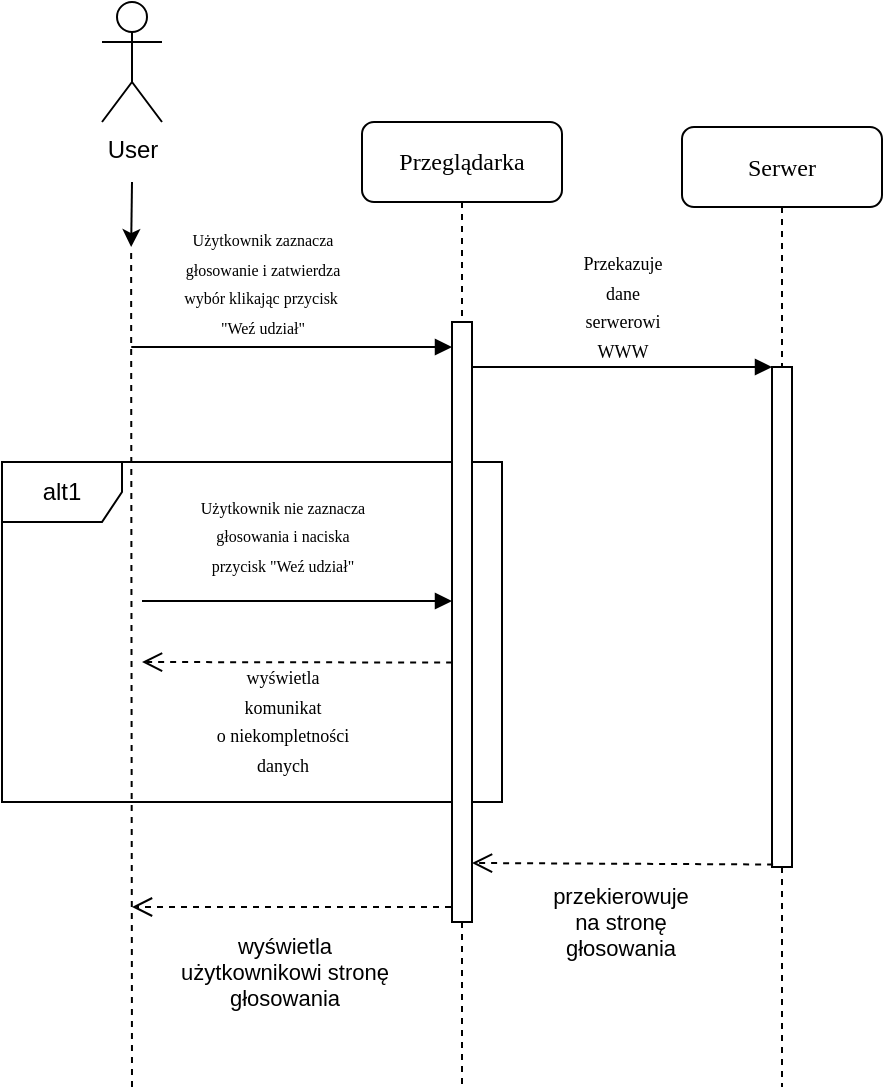 <mxfile version="14.5.1" type="device"><diagram name="Page-1" id="13e1069c-82ec-6db2-03f1-153e76fe0fe0"><mxGraphModel dx="2955" dy="1910" grid="1" gridSize="10" guides="1" tooltips="1" connect="1" arrows="1" fold="1" page="1" pageScale="1" pageWidth="1100" pageHeight="850" background="#ffffff" math="0" shadow="0"><root><mxCell id="0"/><mxCell id="1" parent="0"/><mxCell id="YcdszD4uyHlfy6FWipwZ-1" value="alt1" style="shape=umlFrame;whiteSpace=wrap;html=1;" vertex="1" parent="1"><mxGeometry x="40" y="250" width="250" height="170" as="geometry"/></mxCell><mxCell id="YcdszD4uyHlfy6FWipwZ-2" value="Przeglądarka" style="shape=umlLifeline;perimeter=lifelinePerimeter;whiteSpace=wrap;html=1;container=1;collapsible=0;recursiveResize=0;outlineConnect=0;rounded=1;shadow=0;comic=0;labelBackgroundColor=none;strokeWidth=1;fontFamily=Verdana;fontSize=12;align=center;" vertex="1" parent="1"><mxGeometry x="220" y="80" width="100" height="482.5" as="geometry"/></mxCell><mxCell id="YcdszD4uyHlfy6FWipwZ-3" value="" style="html=1;points=[];perimeter=orthogonalPerimeter;rounded=0;shadow=0;comic=0;labelBackgroundColor=none;strokeWidth=1;fontFamily=Verdana;fontSize=12;align=center;" vertex="1" parent="YcdszD4uyHlfy6FWipwZ-2"><mxGeometry x="45" y="100" width="10" height="300" as="geometry"/></mxCell><mxCell id="YcdszD4uyHlfy6FWipwZ-4" value="Serwer" style="shape=umlLifeline;perimeter=lifelinePerimeter;whiteSpace=wrap;html=1;container=1;collapsible=0;recursiveResize=0;outlineConnect=0;rounded=1;shadow=0;comic=0;labelBackgroundColor=none;strokeWidth=1;fontFamily=Verdana;fontSize=12;align=center;" vertex="1" parent="1"><mxGeometry x="380" y="82.5" width="100" height="480" as="geometry"/></mxCell><mxCell id="YcdszD4uyHlfy6FWipwZ-5" value="" style="html=1;points=[];perimeter=orthogonalPerimeter;rounded=0;shadow=0;comic=0;labelBackgroundColor=none;strokeWidth=1;fontFamily=Verdana;fontSize=12;align=center;" vertex="1" parent="YcdszD4uyHlfy6FWipwZ-4"><mxGeometry x="45" y="120" width="10" height="250" as="geometry"/></mxCell><mxCell id="YcdszD4uyHlfy6FWipwZ-9" value="&lt;font style=&quot;font-size: 8px&quot;&gt;Użytkownik nie zaznacza&lt;br&gt;głosowania i naciska&lt;br&gt;przycisk &quot;Weź udział&quot;&lt;br&gt;&lt;/font&gt;" style="html=1;verticalAlign=bottom;endArrow=block;labelBackgroundColor=none;fontFamily=Verdana;fontSize=12;edgeStyle=elbowEdgeStyle;elbow=vertical;" edge="1" parent="1"><mxGeometry x="-0.097" y="10" relative="1" as="geometry"><mxPoint x="110" y="319.5" as="sourcePoint"/><mxPoint as="offset"/><Array as="points"><mxPoint x="190" y="319.5"/><mxPoint x="100" y="222"/></Array><mxPoint x="265" y="319.5" as="targetPoint"/></mxGeometry></mxCell><mxCell id="YcdszD4uyHlfy6FWipwZ-10" value="&lt;font style=&quot;font-size: 9px&quot;&gt;Przekazuje&lt;br&gt;dane&lt;br&gt;serwerowi&lt;br&gt;WWW&lt;/font&gt;" style="html=1;verticalAlign=bottom;endArrow=block;entryX=0;entryY=0;labelBackgroundColor=none;fontFamily=Verdana;fontSize=12;edgeStyle=elbowEdgeStyle;elbow=vertical;" edge="1" parent="1" source="YcdszD4uyHlfy6FWipwZ-3"><mxGeometry relative="1" as="geometry"><mxPoint x="350" y="202.5" as="sourcePoint"/><mxPoint x="425" y="202.5" as="targetPoint"/></mxGeometry></mxCell><mxCell id="YcdszD4uyHlfy6FWipwZ-11" value="" style="edgeStyle=orthogonalEdgeStyle;rounded=0;orthogonalLoop=1;jettySize=auto;html=1;" edge="1" parent="1"><mxGeometry relative="1" as="geometry"><mxPoint x="104.58" y="142.5" as="targetPoint"/><mxPoint x="105" y="110" as="sourcePoint"/></mxGeometry></mxCell><mxCell id="YcdszD4uyHlfy6FWipwZ-12" value="" style="endArrow=none;dashed=1;html=1;" edge="1" parent="1"><mxGeometry width="50" height="50" relative="1" as="geometry"><mxPoint x="105" y="562.5" as="sourcePoint"/><mxPoint x="104.58" y="142.5" as="targetPoint"/><Array as="points"><mxPoint x="104.58" y="182.5"/></Array></mxGeometry></mxCell><mxCell id="YcdszD4uyHlfy6FWipwZ-14" value="" style="html=1;verticalAlign=bottom;endArrow=open;dashed=1;endSize=8;labelBackgroundColor=none;fontFamily=Verdana;fontSize=12;edgeStyle=elbowEdgeStyle;elbow=vertical;exitX=0.056;exitY=0.995;exitDx=0;exitDy=0;exitPerimeter=0;" edge="1" parent="1" source="YcdszD4uyHlfy6FWipwZ-5" target="YcdszD4uyHlfy6FWipwZ-3"><mxGeometry x="0.029" y="30" relative="1" as="geometry"><mxPoint x="279.997" y="427.5" as="targetPoint"/><Array as="points"><mxPoint x="370" y="450.5"/><mxPoint x="340" y="622.5"/><mxPoint x="370" y="542.5"/><mxPoint x="360" y="452.5"/><mxPoint x="390" y="402.5"/><mxPoint x="330" y="422.5"/><mxPoint x="400" y="407.5"/><mxPoint x="355.33" y="427.5"/></Array><mxPoint x="420" y="451" as="sourcePoint"/><mxPoint as="offset"/></mxGeometry></mxCell><mxCell id="YcdszD4uyHlfy6FWipwZ-15" value="przekierowuje&lt;br&gt;na stronę&lt;br&gt;głosowania" style="edgeLabel;html=1;align=center;verticalAlign=middle;resizable=0;points=[];" vertex="1" connectable="0" parent="YcdszD4uyHlfy6FWipwZ-14"><mxGeometry x="-0.064" y="3" relative="1" as="geometry"><mxPoint x="-7" y="26.5" as="offset"/></mxGeometry></mxCell><mxCell id="YcdszD4uyHlfy6FWipwZ-16" value="&lt;font style=&quot;font-size: 9px&quot;&gt;wyświetla&lt;br&gt;komunikat&lt;br&gt;o niekompletności&lt;br&gt;danych&lt;br&gt;&lt;/font&gt;" style="html=1;verticalAlign=bottom;endArrow=open;dashed=1;endSize=8;labelBackgroundColor=none;fontFamily=Verdana;fontSize=12;edgeStyle=elbowEdgeStyle;elbow=vertical;" edge="1" parent="1"><mxGeometry x="0.099" y="60" relative="1" as="geometry"><mxPoint x="110" y="350" as="targetPoint"/><Array as="points"><mxPoint x="235.07" y="350"/><mxPoint x="235.07" y="340"/><mxPoint x="235.07" y="350"/><mxPoint x="235.07" y="310"/><mxPoint x="195.07" y="350"/></Array><mxPoint x="265.07" y="350.29" as="sourcePoint"/><mxPoint as="offset"/></mxGeometry></mxCell><mxCell id="YcdszD4uyHlfy6FWipwZ-17" value="" style="html=1;verticalAlign=bottom;endArrow=open;dashed=1;endSize=8;labelBackgroundColor=none;fontFamily=Verdana;fontSize=12;edgeStyle=elbowEdgeStyle;elbow=vertical;" edge="1" parent="1"><mxGeometry x="0.029" y="30" relative="1" as="geometry"><mxPoint x="105" y="473" as="targetPoint"/><Array as="points"><mxPoint x="175" y="472.5"/><mxPoint x="205" y="392.5"/><mxPoint x="195" y="302.5"/><mxPoint x="225" y="252.5"/><mxPoint x="165" y="272.5"/><mxPoint x="235" y="257.5"/><mxPoint x="190.33" y="277.5"/></Array><mxPoint x="264.5" y="472.5" as="sourcePoint"/><mxPoint as="offset"/></mxGeometry></mxCell><object label="User&lt;br&gt;" id="YcdszD4uyHlfy6FWipwZ-18"><mxCell style="shape=umlActor;verticalLabelPosition=bottom;verticalAlign=top;html=1;" vertex="1" parent="1"><mxGeometry x="90" y="20" width="30" height="60" as="geometry"/></mxCell></object><mxCell id="YcdszD4uyHlfy6FWipwZ-19" value="&lt;font style=&quot;font-size: 8px&quot;&gt;Użytkownik zaznacza&lt;br&gt;głosowanie i zatwierdza&lt;br&gt;wybór klikając przycisk&amp;nbsp;&lt;br&gt;&quot;Weź udział&quot;&lt;br&gt;&lt;/font&gt;" style="html=1;verticalAlign=bottom;endArrow=block;labelBackgroundColor=none;fontFamily=Verdana;fontSize=12;edgeStyle=elbowEdgeStyle;elbow=vertical;" edge="1" parent="1"><mxGeometry x="-0.027" y="3" relative="1" as="geometry"><mxPoint x="120" y="192.5" as="sourcePoint"/><mxPoint y="1" as="offset"/><Array as="points"><mxPoint x="100" y="192.5"/></Array><mxPoint x="265" y="192.5" as="targetPoint"/></mxGeometry></mxCell><mxCell id="YcdszD4uyHlfy6FWipwZ-20" value="wyświetla&lt;br&gt;użytkownikowi stronę&lt;br&gt;głosowania" style="edgeLabel;html=1;align=center;verticalAlign=middle;resizable=0;points=[];" vertex="1" connectable="0" parent="1"><mxGeometry x="358.477" y="480" as="geometry"><mxPoint x="-178" y="25" as="offset"/></mxGeometry></mxCell></root></mxGraphModel></diagram></mxfile>